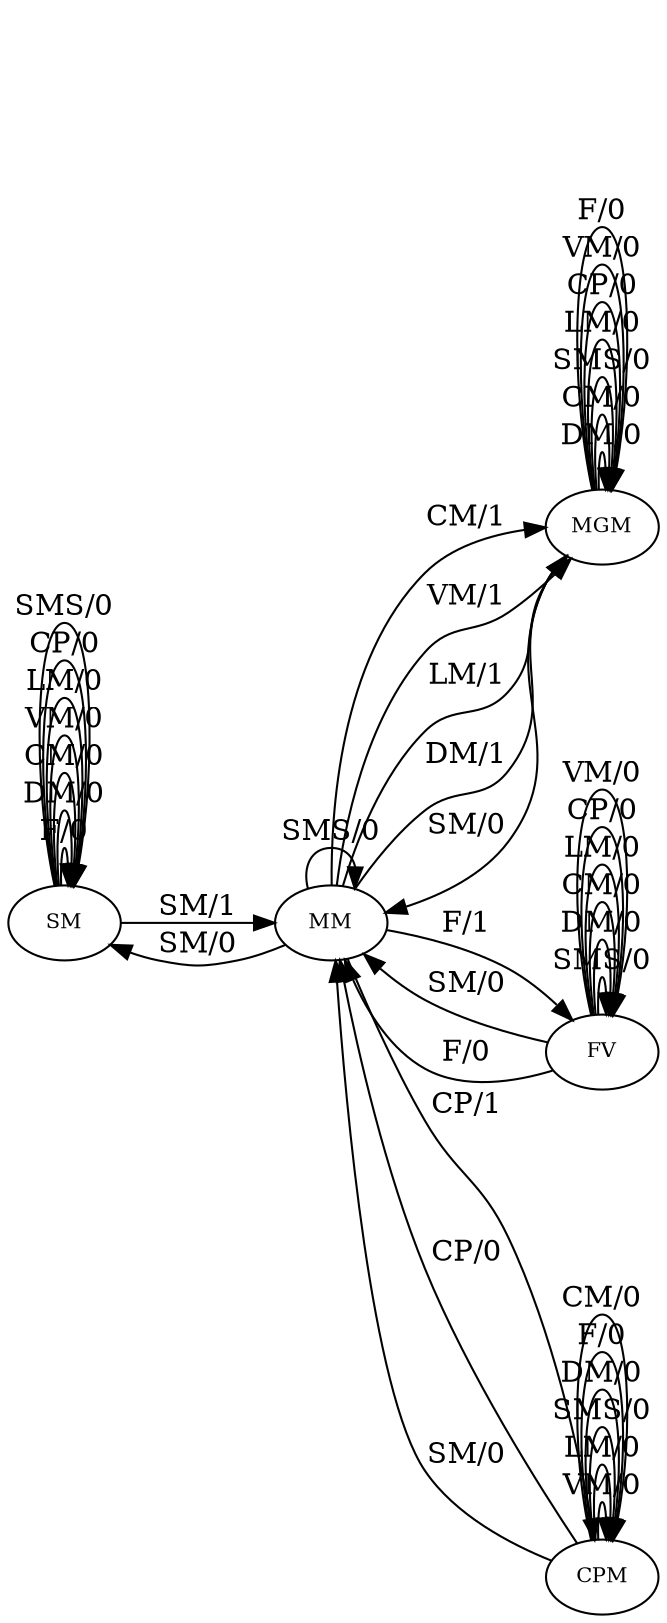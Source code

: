 digraph MefGraph{
	node [fontsize="10"]

                  	rankdir=LR
	0 [label="SM"]
	1 [label="MM"]
	2 [label="MGM"]
	3 [label="FV"]
	4 [label="CPM"]

	4 -> 4 [label="VM/0"]
	4 -> 4 [label="LM/0"]
	3 -> 1 [label="SM/0"]
	1 -> 2 [label="CM/1"]
	4 -> 1 [label="CP/0"]
	3 -> 3 [label="SMS/0"]
	2 -> 2 [label="DM/0"]
	0 -> 0 [label="F/0"]
	2 -> 2 [label="CM/0"]
	1 -> 2 [label="VM/1"]
	1 -> 2 [label="LM/1"]
	4 -> 1 [label="SM/0"]
	1 -> 4 [label="CP/1"]
	0 -> 0 [label="DM/0"]
	3 -> 3 [label="DM/0"]
	2 -> 2 [label="SMS/0"]
	2 -> 2 [label="LM/0"]
	0 -> 0 [label="CM/0"]
	3 -> 1 [label="F/0"]
	3 -> 3 [label="CM/0"]
	2 -> 2 [label="CP/0"]
	2 -> 2 [label="VM/0"]
	1 -> 0 [label="SM/0"]
	2 -> 2 [label="F/0"]
	1 -> 1 [label="SMS/0"]
	0 -> 0 [label="VM/0"]
	0 -> 0 [label="LM/0"]
	3 -> 3 [label="LM/0"]
	1 -> 3 [label="F/1"]
	0 -> 0 [label="CP/0"]
	4 -> 4 [label="SMS/0"]
	4 -> 4 [label="DM/0"]
	3 -> 3 [label="CP/0"]
	3 -> 3 [label="VM/0"]
	2 -> 1 [label="SM/0"]
	4 -> 4 [label="F/0"]
	4 -> 4 [label="CM/0"]
	0 -> 0 [label="SMS/0"]
	0 -> 1 [label="SM/1"]
	1 -> 2 [label="DM/1"]
}
